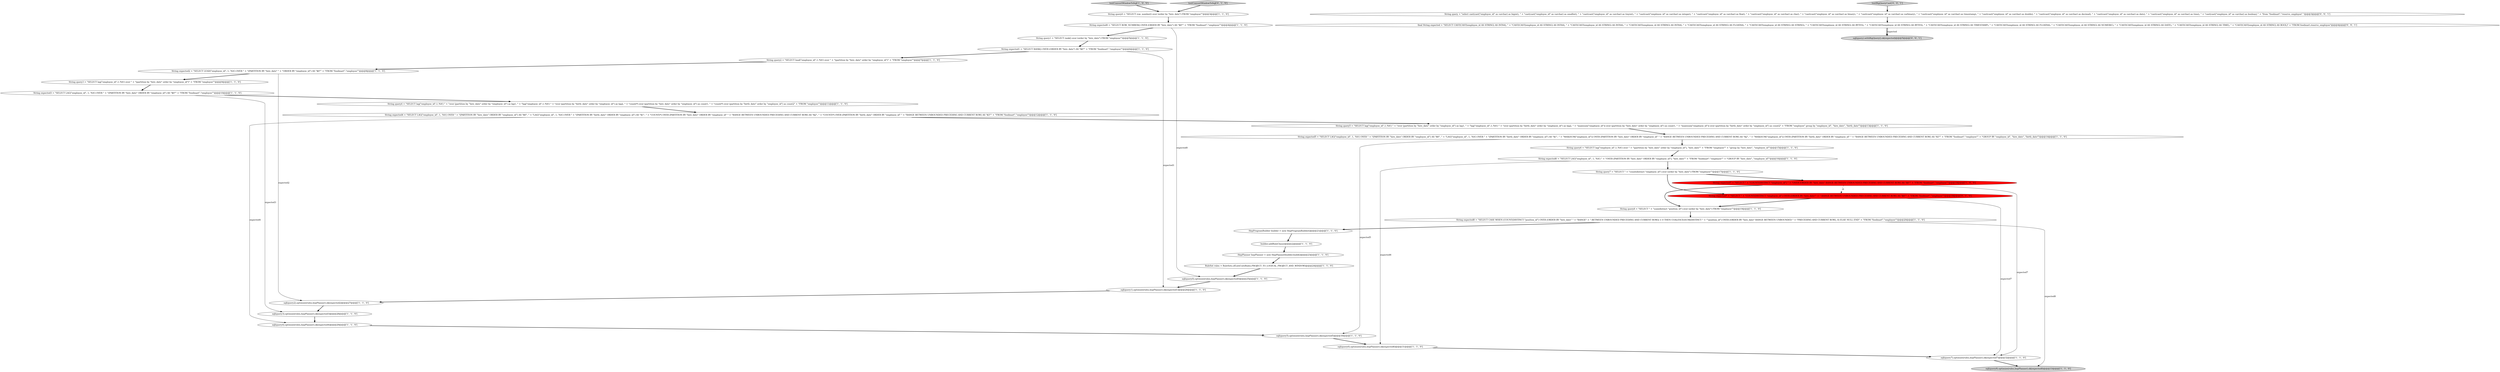 digraph {
20 [style = filled, label = "String query0 = \"SELECT row_number() over (order by \"hire_date\") FROM \"employee\"\"@@@3@@@['1', '1', '0']", fillcolor = white, shape = ellipse image = "AAA0AAABBB1BBB"];
33 [style = filled, label = "String expected7 = \"SELECT \" + \"COUNT(DISTINCT \"employee_id\") OVER (ORDER BY \"hire_date\"\" + \" RANGE BETWEEN UNBOUNDED PRECEDING AND CURRENT ROW) AS \"$0\"\" + \"FROM \"foodmart\".\"employee\"\"@@@18@@@['0', '1', '0']", fillcolor = red, shape = ellipse image = "AAA1AAABBB2BBB"];
37 [style = filled, label = "sql(query).withBigQuery().ok(expected)@@@5@@@['0', '0', '1']", fillcolor = lightgray, shape = ellipse image = "AAA0AAABBB3BBB"];
28 [style = filled, label = "String query6 = \"SELECT lag(\"employee_id\",1,'NA') over \" + \"(partition by \"hire_date\" order by \"employee_id\"), \"hire_date\"\" + \"FROM \"employee\"\" + \"group by \"hire_date\", \"employee_id\"\"@@@15@@@['1', '1', '0']", fillcolor = white, shape = ellipse image = "AAA0AAABBB1BBB"];
14 [style = filled, label = "HepProgramBuilder builder = new HepProgramBuilder()@@@21@@@['1', '1', '0']", fillcolor = white, shape = ellipse image = "AAA0AAABBB1BBB"];
10 [style = filled, label = "String expected3 = \"SELECT LAG(\"employee_id\", 1, 'NA') OVER \" + \"(PARTITION BY \"hire_date\" ORDER BY \"employee_id\") AS \"$0\"\" + \"FROM \"foodmart\".\"employee\"\"@@@10@@@['1', '1', '0']", fillcolor = white, shape = ellipse image = "AAA0AAABBB1BBB"];
9 [style = filled, label = "sql(query1).optimize(rules,hepPlanner).ok(expected1)@@@26@@@['1', '1', '0']", fillcolor = white, shape = ellipse image = "AAA0AAABBB1BBB"];
15 [style = filled, label = "sql(query8).optimize(rules,hepPlanner).ok(expected8)@@@33@@@['1', '1', '0']", fillcolor = lightgray, shape = ellipse image = "AAA0AAABBB1BBB"];
17 [style = filled, label = "String query3 = \"SELECT lag(\"employee_id\",1,'NA') over \" + \"(partition by \"hire_date\" order by \"employee_id\")\" + \"FROM \"employee\"\"@@@9@@@['1', '1', '0']", fillcolor = white, shape = ellipse image = "AAA0AAABBB1BBB"];
0 [style = filled, label = "String expected0 = \"SELECT ROW_NUMBER() OVER (ORDER BY \"hire_date\") AS \"$0\"\" + \"FROM \"foodmart\".\"employee\"\"@@@4@@@['1', '1', '0']", fillcolor = white, shape = ellipse image = "AAA0AAABBB1BBB"];
31 [style = filled, label = "sql(query7).optimize(rules,hepPlanner).ok(expected7)@@@32@@@['1', '1', '0']", fillcolor = white, shape = ellipse image = "AAA0AAABBB1BBB"];
34 [style = filled, label = "testBigQueryCast['0', '0', '1']", fillcolor = lightgray, shape = diamond image = "AAA0AAABBB3BBB"];
13 [style = filled, label = "String expected7 = \"SELECT \" + \"COUNT(DISTINCT \"employee_id\") \" + \"OVER (ORDER BY \"hire_date\" RANGE BETWEEN UNBOUNDED PRECEDING AND CURRENT ROW) AS \"$0\"\" + \"FROM \"foodmart\".\"employee\"\"@@@18@@@['1', '0', '0']", fillcolor = red, shape = ellipse image = "AAA1AAABBB1BBB"];
8 [style = filled, label = "RuleSet rules = RuleSets.ofList(CoreRules.PROJECT_TO_LOGICAL_PROJECT_AND_WINDOW)@@@24@@@['1', '1', '0']", fillcolor = white, shape = ellipse image = "AAA0AAABBB1BBB"];
18 [style = filled, label = "sql(query2).optimize(rules,hepPlanner).ok(expected2)@@@27@@@['1', '1', '0']", fillcolor = white, shape = ellipse image = "AAA0AAABBB1BBB"];
30 [style = filled, label = "String expected8 = \"SELECT CASE WHEN (COUNT(DISTINCT \"position_id\") OVER (ORDER BY \"hire_date\" \" + \"RANGE\" + \" BETWEEN UNBOUNDED PRECEDING AND CURRENT ROW)) > 0 THEN COALESCE(SUM(DISTINCT \" + \"\"position_id\") OVER (ORDER BY \"hire_date\" RANGE BETWEEN UNBOUNDED \" + \"PRECEDING AND CURRENT ROW), 0) ELSE NULL END\" + \"FROM \"foodmart\".\"employee\"\"@@@20@@@['1', '1', '0']", fillcolor = white, shape = ellipse image = "AAA0AAABBB1BBB"];
2 [style = filled, label = "sql(query0).optimize(rules,hepPlanner).ok(expected0)@@@25@@@['1', '1', '0']", fillcolor = white, shape = ellipse image = "AAA0AAABBB1BBB"];
21 [style = filled, label = "String query1 = \"SELECT rank() over (order by \"hire_date\") FROM \"employee\"\"@@@5@@@['1', '1', '0']", fillcolor = white, shape = ellipse image = "AAA0AAABBB1BBB"];
5 [style = filled, label = "sql(query5).optimize(rules,hepPlanner).ok(expected5)@@@30@@@['1', '1', '0']", fillcolor = white, shape = ellipse image = "AAA0AAABBB1BBB"];
23 [style = filled, label = "String expected1 = \"SELECT RANK() OVER (ORDER BY \"hire_date\") AS \"$0\"\" + \"FROM \"foodmart\".\"employee\"\"@@@6@@@['1', '1', '0']", fillcolor = white, shape = ellipse image = "AAA0AAABBB1BBB"];
3 [style = filled, label = "String query7 = \"SELECT \" + \"count(distinct \"employee_id\") over (order by \"hire_date\") FROM \"employee\"\"@@@17@@@['1', '1', '0']", fillcolor = white, shape = ellipse image = "AAA0AAABBB1BBB"];
35 [style = filled, label = "String query = \"select cast(cast(\"employee_id\" as varchar) as bigint), \" + \"cast(cast(\"employee_id\" as varchar) as smallint), \" + \"cast(cast(\"employee_id\" as varchar) as tinyint), \" + \"cast(cast(\"employee_id\" as varchar) as integer), \" + \"cast(cast(\"employee_id\" as varchar) as float), \" + \"cast(cast(\"employee_id\" as varchar) as char), \" + \"cast(cast(\"employee_id\" as varchar) as binary), \" + \"cast(cast(\"employee_id\" as varchar) as varbinary), \" + \"cast(cast(\"employee_id\" as varchar) as timestamp), \" + \"cast(cast(\"employee_id\" as varchar) as double), \" + \"cast(cast(\"employee_id\" as varchar) as decimal), \" + \"cast(cast(\"employee_id\" as varchar) as date), \" + \"cast(cast(\"employee_id\" as varchar) as time), \" + \"cast(cast(\"employee_id\" as varchar) as boolean) \" + \"from \"foodmart\".\"reserve_employee\" \"@@@3@@@['0', '0', '1']", fillcolor = white, shape = ellipse image = "AAA0AAABBB3BBB"];
7 [style = filled, label = "String expected2 = \"SELECT LEAD(\"employee_id\", 1, 'NA') OVER \" + \"(PARTITION BY \"hire_date\" \" + \"ORDER BY \"employee_id\") AS \"$0\"\" + \"FROM \"foodmart\".\"employee\"\"@@@8@@@['1', '1', '0']", fillcolor = white, shape = ellipse image = "AAA0AAABBB1BBB"];
4 [style = filled, label = "String query5 = \"SELECT lag(\"employee_id\",1,'NA') \" + \"over (partition by \"hire_date\" order by \"employee_id\") as lag1, \" + \"lag(\"employee_id\",1,'NA') \" + \"over (partition by \"birth_date\" order by \"employee_id\") as lag2, \" + \"max(sum(\"employee_id\")) over (partition by \"hire_date\" order by \"employee_id\") as count1, \" + \"max(sum(\"employee_id\")) over (partition by \"birth_date\" order by \"employee_id\") as count2\" + \"FROM \"employee\" group by \"employee_id\", \"hire_date\", \"birth_date\"\"@@@13@@@['1', '1', '0']", fillcolor = white, shape = ellipse image = "AAA0AAABBB1BBB"];
22 [style = filled, label = "String query2 = \"SELECT lead(\"employee_id\",1,'NA') over \" + \"(partition by \"hire_date\" order by \"employee_id\")\" + \"FROM \"employee\"\"@@@7@@@['1', '1', '0']", fillcolor = white, shape = ellipse image = "AAA0AAABBB1BBB"];
27 [style = filled, label = "String expected5 = \"SELECT LAG(\"employee_id\", 1, 'NA') OVER \" + \"(PARTITION BY \"hire_date\" ORDER BY \"employee_id\") AS \"$0\", \" + \"LAG(\"employee_id\", 1, 'NA') OVER \" + \"(PARTITION BY \"birth_date\" ORDER BY \"employee_id\") AS \"$1\", \" + \"MAX(SUM(\"employee_id\")) OVER (PARTITION BY \"hire_date\" ORDER BY \"employee_id\" \" + \"RANGE BETWEEN UNBOUNDED PRECEDING AND CURRENT ROW) AS \"$2\", \" + \"MAX(SUM(\"employee_id\")) OVER (PARTITION BY \"birth_date\" ORDER BY \"employee_id\" \" + \"RANGE BETWEEN UNBOUNDED PRECEDING AND CURRENT ROW) AS \"$3\"\" + \"FROM \"foodmart\".\"employee\"\" + \"GROUP BY \"employee_id\", \"hire_date\", \"birth_date\"\"@@@14@@@['1', '1', '0']", fillcolor = white, shape = ellipse image = "AAA0AAABBB1BBB"];
16 [style = filled, label = "String expected6 = \"SELECT LAG(\"employee_id\", 1, 'NA') \" + \"OVER (PARTITION BY \"hire_date\" ORDER BY \"employee_id\"), \"hire_date\"\" + \"FROM \"foodmart\".\"employee\"\" + \"GROUP BY \"hire_date\", \"employee_id\"\"@@@16@@@['1', '1', '0']", fillcolor = white, shape = ellipse image = "AAA0AAABBB1BBB"];
29 [style = filled, label = "testConvertWindowToSql['1', '0', '0']", fillcolor = lightgray, shape = diamond image = "AAA0AAABBB1BBB"];
19 [style = filled, label = "String query4 = \"SELECT lag(\"employee_id\",1,'NA') \" + \"over (partition by \"hire_date\" order by \"employee_id\") as lag1, \" + \"lag(\"employee_id\",1,'NA') \" + \"over (partition by \"birth_date\" order by \"employee_id\") as lag2, \" + \"count(*) over (partition by \"hire_date\" order by \"employee_id\") as count1, \" + \"count(*) over (partition by \"birth_date\" order by \"employee_id\") as count2\" + \"FROM \"employee\"\"@@@11@@@['1', '1', '0']", fillcolor = white, shape = ellipse image = "AAA0AAABBB1BBB"];
36 [style = filled, label = "final String expected = \"SELECT CAST(CAST(employee_id AS STRING) AS INT64), \" + \"CAST(CAST(employee_id AS STRING) AS INT64), \" + \"CAST(CAST(employee_id AS STRING) AS INT64), \" + \"CAST(CAST(employee_id AS STRING) AS INT64), \" + \"CAST(CAST(employee_id AS STRING) AS FLOAT64), \" + \"CAST(CAST(employee_id AS STRING) AS STRING), \" + \"CAST(CAST(employee_id AS STRING) AS BYTES), \" + \"CAST(CAST(employee_id AS STRING) AS BYTES), \" + \"CAST(CAST(employee_id AS STRING) AS TIMESTAMP), \" + \"CAST(CAST(employee_id AS STRING) AS FLOAT64), \" + \"CAST(CAST(employee_id AS STRING) AS NUMERIC), \" + \"CAST(CAST(employee_id AS STRING) AS DATE), \" + \"CAST(CAST(employee_id AS STRING) AS TIME), \" + \"CAST(CAST(employee_id AS STRING) AS BOOL)\" + \"FROM foodmart.reserve_employee\"@@@4@@@['0', '0', '1']", fillcolor = white, shape = ellipse image = "AAA0AAABBB3BBB"];
24 [style = filled, label = "sql(query3).optimize(rules,hepPlanner).ok(expected3)@@@28@@@['1', '1', '0']", fillcolor = white, shape = ellipse image = "AAA0AAABBB1BBB"];
25 [style = filled, label = "String query8 = \"SELECT \" + \"sum(distinct \"position_id\") over (order by \"hire_date\") FROM \"employee\"\"@@@19@@@['1', '1', '0']", fillcolor = white, shape = ellipse image = "AAA0AAABBB1BBB"];
11 [style = filled, label = "builder.addRuleClass()@@@22@@@['1', '1', '0']", fillcolor = white, shape = ellipse image = "AAA0AAABBB1BBB"];
6 [style = filled, label = "sql(query4).optimize(rules,hepPlanner).ok(expected4)@@@29@@@['1', '1', '0']", fillcolor = white, shape = ellipse image = "AAA0AAABBB1BBB"];
1 [style = filled, label = "HepPlanner hepPlanner = new HepPlanner(builder.build())@@@23@@@['1', '1', '0']", fillcolor = white, shape = ellipse image = "AAA0AAABBB1BBB"];
32 [style = filled, label = "testConvertWindowToSql['0', '1', '0']", fillcolor = lightgray, shape = diamond image = "AAA0AAABBB2BBB"];
12 [style = filled, label = "sql(query6).optimize(rules,hepPlanner).ok(expected6)@@@31@@@['1', '1', '0']", fillcolor = white, shape = ellipse image = "AAA0AAABBB1BBB"];
26 [style = filled, label = "String expected4 = \"SELECT LAG(\"employee_id\", 1, 'NA') OVER \" + \"(PARTITION BY \"hire_date\" ORDER BY \"employee_id\") AS \"$0\", \" + \"LAG(\"employee_id\", 1, 'NA') OVER \" + \"(PARTITION BY \"birth_date\" ORDER BY \"employee_id\") AS \"$1\", \" + \"COUNT(*) OVER (PARTITION BY \"hire_date\" ORDER BY \"employee_id\" \" + \"RANGE BETWEEN UNBOUNDED PRECEDING AND CURRENT ROW) AS \"$2\", \" + \"COUNT(*) OVER (PARTITION BY \"birth_date\" ORDER BY \"employee_id\" \" + \"RANGE BETWEEN UNBOUNDED PRECEDING AND CURRENT ROW) AS \"$3\"\" + \"FROM \"foodmart\".\"employee\"\"@@@12@@@['1', '1', '0']", fillcolor = white, shape = ellipse image = "AAA0AAABBB1BBB"];
17->10 [style = bold, label=""];
16->3 [style = bold, label=""];
13->25 [style = bold, label=""];
18->24 [style = bold, label=""];
7->17 [style = bold, label=""];
1->8 [style = bold, label=""];
30->15 [style = solid, label="expected8"];
11->1 [style = bold, label=""];
16->12 [style = solid, label="expected6"];
25->30 [style = bold, label=""];
10->19 [style = bold, label=""];
27->28 [style = bold, label=""];
20->0 [style = bold, label=""];
0->21 [style = bold, label=""];
3->33 [style = bold, label=""];
2->9 [style = bold, label=""];
26->4 [style = bold, label=""];
28->16 [style = bold, label=""];
31->15 [style = bold, label=""];
22->7 [style = bold, label=""];
23->9 [style = solid, label="expected1"];
10->24 [style = solid, label="expected3"];
6->5 [style = bold, label=""];
29->20 [style = bold, label=""];
23->22 [style = bold, label=""];
9->18 [style = bold, label=""];
8->2 [style = bold, label=""];
5->12 [style = bold, label=""];
33->25 [style = bold, label=""];
27->5 [style = solid, label="expected5"];
19->26 [style = bold, label=""];
33->31 [style = solid, label="expected7"];
4->27 [style = bold, label=""];
3->13 [style = bold, label=""];
13->33 [style = dashed, label="0"];
30->14 [style = bold, label=""];
0->2 [style = solid, label="expected0"];
36->37 [style = bold, label=""];
34->35 [style = bold, label=""];
35->36 [style = bold, label=""];
24->6 [style = bold, label=""];
14->11 [style = bold, label=""];
32->20 [style = bold, label=""];
7->18 [style = solid, label="expected2"];
12->31 [style = bold, label=""];
13->31 [style = solid, label="expected7"];
36->37 [style = solid, label="expected"];
26->6 [style = solid, label="expected4"];
21->23 [style = bold, label=""];
}
